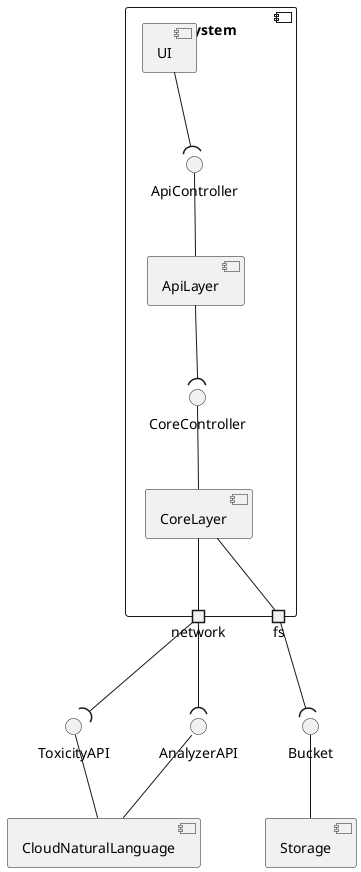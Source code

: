 @startuml
component System {
    component UI
    component ApiLayer
    component CoreLayer

    interface CoreController
    interface ApiController

    UI --( ApiController
    ApiController -- ApiLayer

    ApiLayer --( CoreController
    CoreController -- CoreLayer

    portout network
    portout fs

    CoreLayer -- network
    CoreLayer -- fs
}

component CloudNaturalLanguage
component Storage

network --( ToxicityAPI
network --( AnalyzerAPI

ToxicityAPI -- CloudNaturalLanguage
AnalyzerAPI -- CloudNaturalLanguage

fs --( Bucket
Bucket -- Storage
@enduml